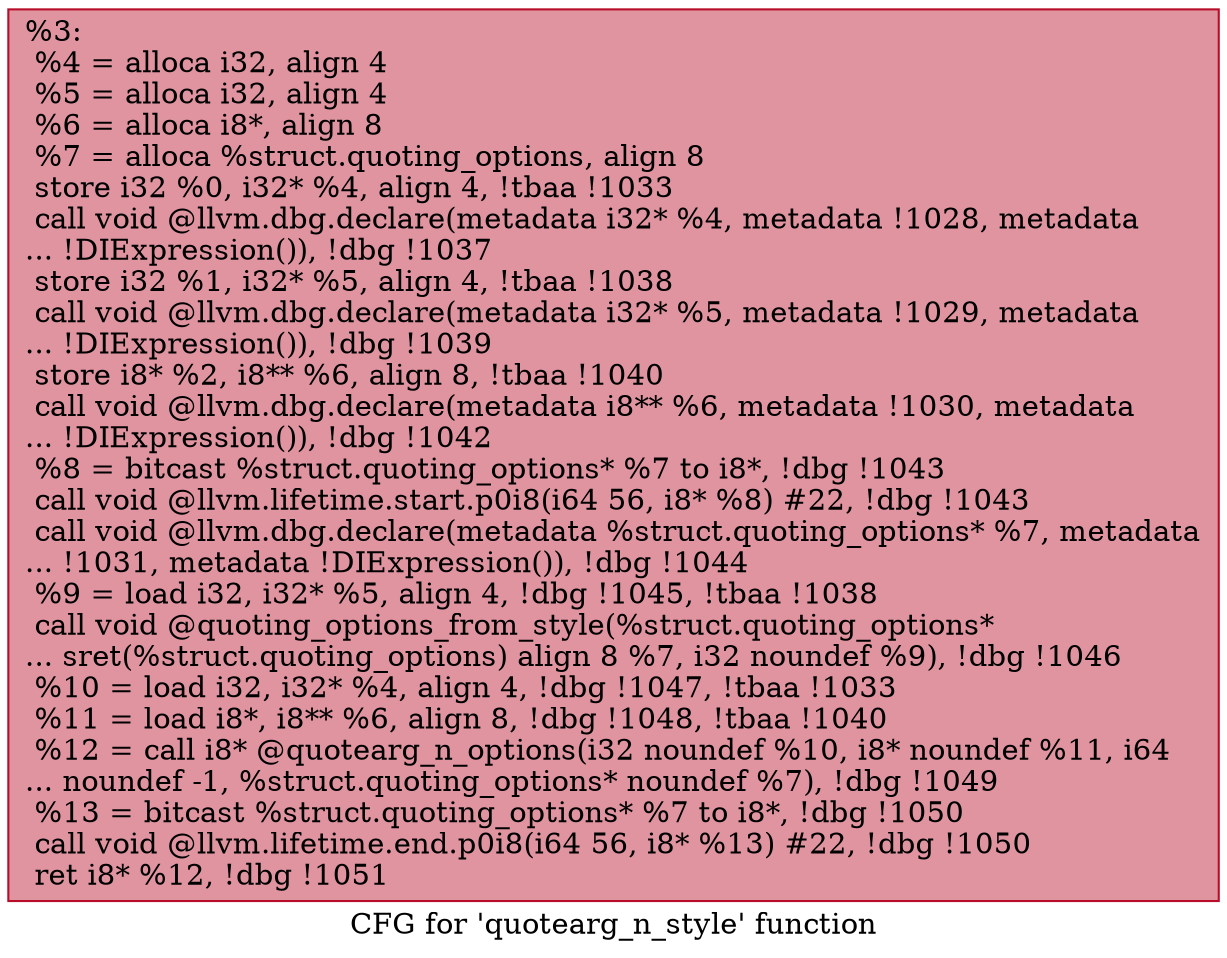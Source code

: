 digraph "CFG for 'quotearg_n_style' function" {
	label="CFG for 'quotearg_n_style' function";

	Node0x23c8fd0 [shape=record,color="#b70d28ff", style=filled, fillcolor="#b70d2870",label="{%3:\l  %4 = alloca i32, align 4\l  %5 = alloca i32, align 4\l  %6 = alloca i8*, align 8\l  %7 = alloca %struct.quoting_options, align 8\l  store i32 %0, i32* %4, align 4, !tbaa !1033\l  call void @llvm.dbg.declare(metadata i32* %4, metadata !1028, metadata\l... !DIExpression()), !dbg !1037\l  store i32 %1, i32* %5, align 4, !tbaa !1038\l  call void @llvm.dbg.declare(metadata i32* %5, metadata !1029, metadata\l... !DIExpression()), !dbg !1039\l  store i8* %2, i8** %6, align 8, !tbaa !1040\l  call void @llvm.dbg.declare(metadata i8** %6, metadata !1030, metadata\l... !DIExpression()), !dbg !1042\l  %8 = bitcast %struct.quoting_options* %7 to i8*, !dbg !1043\l  call void @llvm.lifetime.start.p0i8(i64 56, i8* %8) #22, !dbg !1043\l  call void @llvm.dbg.declare(metadata %struct.quoting_options* %7, metadata\l... !1031, metadata !DIExpression()), !dbg !1044\l  %9 = load i32, i32* %5, align 4, !dbg !1045, !tbaa !1038\l  call void @quoting_options_from_style(%struct.quoting_options*\l... sret(%struct.quoting_options) align 8 %7, i32 noundef %9), !dbg !1046\l  %10 = load i32, i32* %4, align 4, !dbg !1047, !tbaa !1033\l  %11 = load i8*, i8** %6, align 8, !dbg !1048, !tbaa !1040\l  %12 = call i8* @quotearg_n_options(i32 noundef %10, i8* noundef %11, i64\l... noundef -1, %struct.quoting_options* noundef %7), !dbg !1049\l  %13 = bitcast %struct.quoting_options* %7 to i8*, !dbg !1050\l  call void @llvm.lifetime.end.p0i8(i64 56, i8* %13) #22, !dbg !1050\l  ret i8* %12, !dbg !1051\l}"];
}
